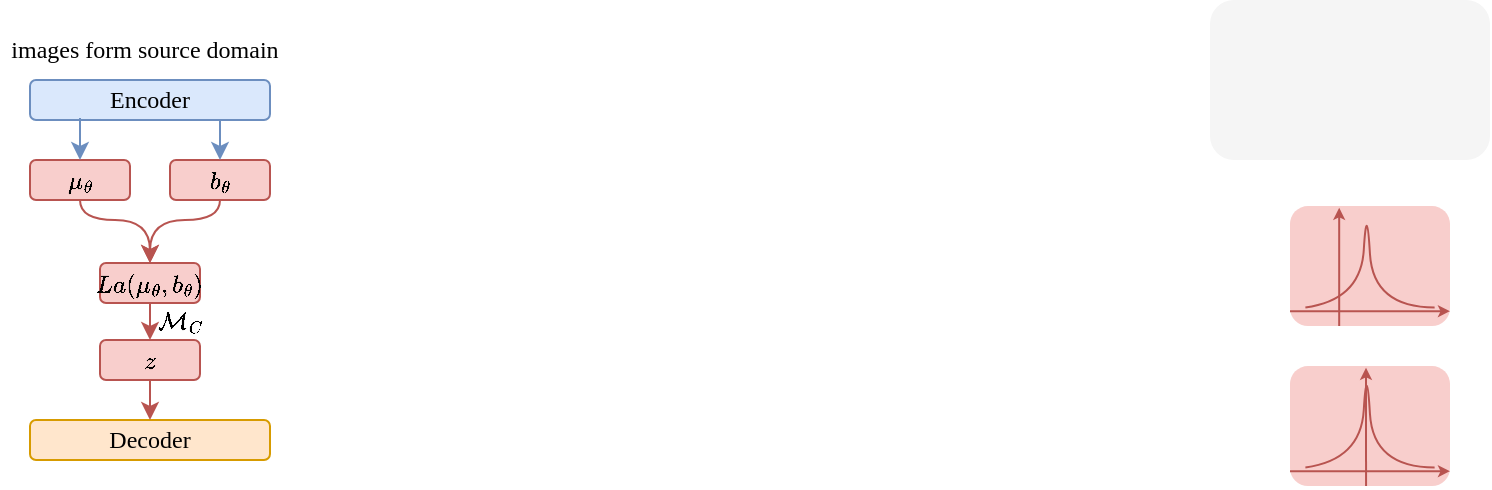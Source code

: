 <mxfile version="20.8.20" type="github">
  <diagram name="第 1 页" id="WZoYwk3wwYUyAOIoJLB3">
    <mxGraphModel dx="420" dy="220" grid="1" gridSize="10" guides="1" tooltips="1" connect="1" arrows="1" fold="1" page="1" pageScale="1" pageWidth="827" pageHeight="1169" math="1" shadow="0">
      <root>
        <mxCell id="0" />
        <mxCell id="1" parent="0" />
        <mxCell id="mre6Zo7Zg69XgWqU70oJ-1" value="&lt;font&gt;Encoder&lt;/font&gt;" style="rounded=1;whiteSpace=wrap;html=1;fontFamily=Times New Roman;fillColor=#dae8fc;strokeColor=#6c8ebf;" vertex="1" parent="1">
          <mxGeometry x="120" y="80" width="120" height="20" as="geometry" />
        </mxCell>
        <mxCell id="mre6Zo7Zg69XgWqU70oJ-2" value="&lt;font&gt;Decoder&lt;/font&gt;" style="rounded=1;whiteSpace=wrap;html=1;fontFamily=Times New Roman;fillColor=#ffe6cc;strokeColor=#d79b00;" vertex="1" parent="1">
          <mxGeometry x="120" y="250" width="120" height="20" as="geometry" />
        </mxCell>
        <mxCell id="mre6Zo7Zg69XgWqU70oJ-49" style="edgeStyle=orthogonalEdgeStyle;curved=1;orthogonalLoop=1;jettySize=auto;html=1;entryX=0.5;entryY=0;entryDx=0;entryDy=0;fontFamily=Times New Roman;fontSize=12;startSize=6;endSize=6;fillColor=#f8cecc;strokeColor=#b85450;" edge="1" parent="1" source="mre6Zo7Zg69XgWqU70oJ-3" target="mre6Zo7Zg69XgWqU70oJ-27">
          <mxGeometry relative="1" as="geometry">
            <Array as="points">
              <mxPoint x="145" y="150" />
              <mxPoint x="180" y="150" />
            </Array>
          </mxGeometry>
        </mxCell>
        <mxCell id="mre6Zo7Zg69XgWqU70oJ-3" value="$$\mu_\theta$$" style="rounded=1;whiteSpace=wrap;html=1;fontFamily=Times New Roman;fillColor=#f8cecc;strokeColor=#b85450;" vertex="1" parent="1">
          <mxGeometry x="120" y="120" width="50" height="20" as="geometry" />
        </mxCell>
        <mxCell id="mre6Zo7Zg69XgWqU70oJ-50" style="edgeStyle=orthogonalEdgeStyle;curved=1;orthogonalLoop=1;jettySize=auto;html=1;entryX=0.5;entryY=0;entryDx=0;entryDy=0;fontFamily=Times New Roman;fontSize=12;startSize=6;endSize=6;fillColor=#f8cecc;strokeColor=#b85450;" edge="1" parent="1" source="mre6Zo7Zg69XgWqU70oJ-4" target="mre6Zo7Zg69XgWqU70oJ-27">
          <mxGeometry relative="1" as="geometry">
            <Array as="points">
              <mxPoint x="215" y="150" />
              <mxPoint x="180" y="150" />
            </Array>
          </mxGeometry>
        </mxCell>
        <mxCell id="mre6Zo7Zg69XgWqU70oJ-4" value="$$b_\theta$$" style="rounded=1;whiteSpace=wrap;html=1;fontFamily=Times New Roman;fillColor=#f8cecc;strokeColor=#b85450;" vertex="1" parent="1">
          <mxGeometry x="190" y="120" width="50" height="20" as="geometry" />
        </mxCell>
        <mxCell id="mre6Zo7Zg69XgWqU70oJ-12" value="" style="endArrow=classic;html=1;fontFamily=Times New Roman;entryX=0.5;entryY=0;entryDx=0;entryDy=0;fillColor=#dae8fc;strokeColor=#6c8ebf;rounded=0;" edge="1" parent="1" target="mre6Zo7Zg69XgWqU70oJ-3">
          <mxGeometry width="50" height="50" relative="1" as="geometry">
            <mxPoint x="145" y="99" as="sourcePoint" />
            <mxPoint x="440" y="180" as="targetPoint" />
            <Array as="points" />
          </mxGeometry>
        </mxCell>
        <mxCell id="mre6Zo7Zg69XgWqU70oJ-16" value="" style="endArrow=classic;html=1;fontFamily=Times New Roman;curved=1;entryX=0.5;entryY=0;entryDx=0;entryDy=0;fillColor=#dae8fc;strokeColor=#6c8ebf;" edge="1" parent="1" target="mre6Zo7Zg69XgWqU70oJ-4">
          <mxGeometry width="50" height="50" relative="1" as="geometry">
            <mxPoint x="215" y="100" as="sourcePoint" />
            <mxPoint x="440" y="180" as="targetPoint" />
          </mxGeometry>
        </mxCell>
        <mxCell id="mre6Zo7Zg69XgWqU70oJ-51" value="" style="edgeStyle=orthogonalEdgeStyle;curved=1;orthogonalLoop=1;jettySize=auto;html=1;exitX=0.5;exitY=1;exitDx=0;exitDy=0;entryX=0.5;entryY=0;entryDx=0;entryDy=0;fontFamily=Times New Roman;fontSize=12;startSize=6;endSize=6;fillColor=#f8cecc;strokeColor=#b85450;" edge="1" parent="1" source="mre6Zo7Zg69XgWqU70oJ-27" target="mre6Zo7Zg69XgWqU70oJ-46">
          <mxGeometry relative="1" as="geometry" />
        </mxCell>
        <mxCell id="mre6Zo7Zg69XgWqU70oJ-27" value="$$La(\mu_\theta,b_\theta)$$" style="rounded=1;whiteSpace=wrap;html=1;fontFamily=Times New Roman;fillColor=#f8cecc;strokeColor=#b85450;" vertex="1" parent="1">
          <mxGeometry x="155" y="171.51" width="50" height="20" as="geometry" />
        </mxCell>
        <mxCell id="mre6Zo7Zg69XgWqU70oJ-42" value="" style="group" vertex="1" connectable="0" parent="1">
          <mxGeometry x="750" y="140.0" width="80" height="83.03" as="geometry" />
        </mxCell>
        <mxCell id="mre6Zo7Zg69XgWqU70oJ-10" value="" style="group;fillColor=#f8cecc;strokeColor=none;container=0;rounded=1;" vertex="1" connectable="0" parent="mre6Zo7Zg69XgWqU70oJ-42">
          <mxGeometry y="3.03" width="80" height="60" as="geometry" />
        </mxCell>
        <mxCell id="mre6Zo7Zg69XgWqU70oJ-7" value="" style="endArrow=none;html=1;fontFamily=Times New Roman;curved=1;fillColor=#f8cecc;strokeColor=#b85450;" edge="1" parent="mre6Zo7Zg69XgWqU70oJ-42">
          <mxGeometry width="50" height="50" relative="1" as="geometry">
            <mxPoint x="7.692" y="53.728" as="sourcePoint" />
            <mxPoint x="72.308" y="53.728" as="targetPoint" />
            <Array as="points">
              <mxPoint x="35.385" y="50.007" />
              <mxPoint x="38.4" />
              <mxPoint x="41.538" y="53.728" />
            </Array>
          </mxGeometry>
        </mxCell>
        <mxCell id="mre6Zo7Zg69XgWqU70oJ-8" value="" style="endArrow=classic;html=1;fontFamily=Times New Roman;curved=1;fillColor=#f8cecc;strokeColor=#b85450;endSize=3;" edge="1" parent="mre6Zo7Zg69XgWqU70oJ-42">
          <mxGeometry width="50" height="50" relative="1" as="geometry">
            <mxPoint x="24.615" y="63.03" as="sourcePoint" />
            <mxPoint x="24.593" y="3.9" as="targetPoint" />
          </mxGeometry>
        </mxCell>
        <mxCell id="mre6Zo7Zg69XgWqU70oJ-9" value="" style="endArrow=classic;html=1;fontFamily=Times New Roman;curved=1;fillColor=#f8cecc;strokeColor=#b85450;endSize=3;" edge="1" parent="mre6Zo7Zg69XgWqU70oJ-42">
          <mxGeometry width="50" height="50" relative="1" as="geometry">
            <mxPoint y="55.588" as="sourcePoint" />
            <mxPoint x="80" y="55.588" as="targetPoint" />
          </mxGeometry>
        </mxCell>
        <mxCell id="mre6Zo7Zg69XgWqU70oJ-43" value="" style="group" vertex="1" connectable="0" parent="1">
          <mxGeometry x="750" y="220.0" width="80" height="63.03" as="geometry" />
        </mxCell>
        <mxCell id="mre6Zo7Zg69XgWqU70oJ-36" value="" style="group;fillColor=#f8cecc;strokeColor=none;container=0;rounded=1;" vertex="1" connectable="0" parent="mre6Zo7Zg69XgWqU70oJ-43">
          <mxGeometry y="3.03" width="80" height="60" as="geometry" />
        </mxCell>
        <mxCell id="mre6Zo7Zg69XgWqU70oJ-37" value="" style="endArrow=none;html=1;fontFamily=Times New Roman;curved=1;fillColor=#f8cecc;strokeColor=#b85450;" edge="1" parent="mre6Zo7Zg69XgWqU70oJ-43">
          <mxGeometry width="50" height="50" relative="1" as="geometry">
            <mxPoint x="7.692" y="53.728" as="sourcePoint" />
            <mxPoint x="72.308" y="53.728" as="targetPoint" />
            <Array as="points">
              <mxPoint x="35.385" y="50.007" />
              <mxPoint x="38.4" />
              <mxPoint x="41.538" y="53.728" />
            </Array>
          </mxGeometry>
        </mxCell>
        <mxCell id="mre6Zo7Zg69XgWqU70oJ-38" value="" style="endArrow=classic;html=1;fontFamily=Times New Roman;curved=1;fillColor=#f8cecc;strokeColor=#b85450;startSize=6;endSize=3;" edge="1" parent="mre6Zo7Zg69XgWqU70oJ-43">
          <mxGeometry width="50" height="50" relative="1" as="geometry">
            <mxPoint x="38.025" y="63.03" as="sourcePoint" />
            <mxPoint x="38.003" y="3.9" as="targetPoint" />
          </mxGeometry>
        </mxCell>
        <mxCell id="mre6Zo7Zg69XgWqU70oJ-39" value="" style="endArrow=classic;html=1;fontFamily=Times New Roman;curved=1;fillColor=#f8cecc;strokeColor=#b85450;endSize=3;" edge="1" parent="mre6Zo7Zg69XgWqU70oJ-43">
          <mxGeometry width="50" height="50" relative="1" as="geometry">
            <mxPoint y="55.588" as="sourcePoint" />
            <mxPoint x="80" y="55.588" as="targetPoint" />
          </mxGeometry>
        </mxCell>
        <mxCell id="mre6Zo7Zg69XgWqU70oJ-45" value="images form source domain" style="text;html=1;strokeColor=none;fillColor=none;align=center;verticalAlign=middle;whiteSpace=wrap;rounded=0;fontSize=12;fontFamily=Times New Roman;" vertex="1" parent="1">
          <mxGeometry x="105" y="50" width="145" height="30" as="geometry" />
        </mxCell>
        <mxCell id="mre6Zo7Zg69XgWqU70oJ-26" value="" style="rounded=1;whiteSpace=wrap;html=1;fontFamily=Times New Roman;fillColor=#f5f5f5;fontColor=#333333;strokeColor=none;" vertex="1" parent="1">
          <mxGeometry x="710" y="40" width="140" height="80" as="geometry" />
        </mxCell>
        <mxCell id="mre6Zo7Zg69XgWqU70oJ-52" style="edgeStyle=orthogonalEdgeStyle;curved=1;orthogonalLoop=1;jettySize=auto;html=1;entryX=0.5;entryY=0;entryDx=0;entryDy=0;fontFamily=Times New Roman;fontSize=12;startSize=6;endSize=6;fillColor=#f8cecc;strokeColor=#b85450;" edge="1" parent="1" source="mre6Zo7Zg69XgWqU70oJ-46" target="mre6Zo7Zg69XgWqU70oJ-2">
          <mxGeometry relative="1" as="geometry" />
        </mxCell>
        <mxCell id="mre6Zo7Zg69XgWqU70oJ-46" value="$$z$$" style="rounded=1;whiteSpace=wrap;html=1;fontFamily=Times New Roman;fillColor=#f8cecc;strokeColor=#b85450;" vertex="1" parent="1">
          <mxGeometry x="155" y="210" width="50" height="20" as="geometry" />
        </mxCell>
        <mxCell id="mre6Zo7Zg69XgWqU70oJ-53" value="$$\mathcal{M}_C$$" style="text;html=1;strokeColor=none;fillColor=none;align=center;verticalAlign=middle;whiteSpace=wrap;rounded=0;fontSize=12;fontFamily=Times New Roman;" vertex="1" parent="1">
          <mxGeometry x="180" y="190" width="30" height="20" as="geometry" />
        </mxCell>
      </root>
    </mxGraphModel>
  </diagram>
</mxfile>
